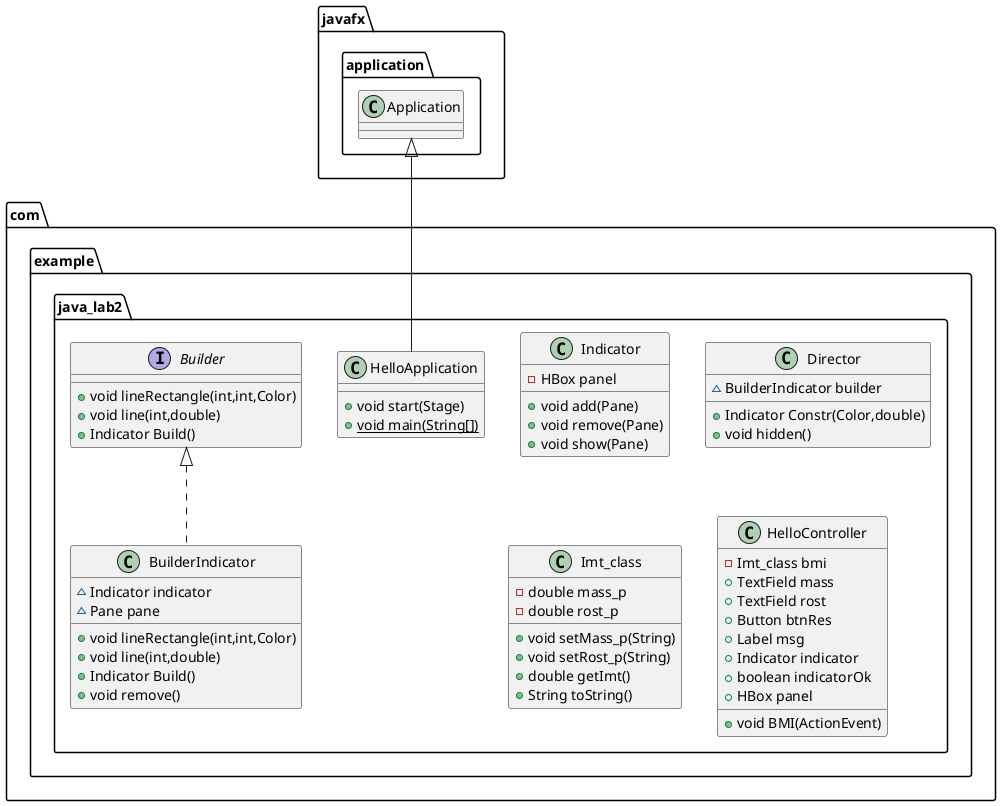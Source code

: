 @startuml
class com.example.java_lab2.Indicator {
- HBox panel
+ void add(Pane)
+ void remove(Pane)
+ void show(Pane)
}
class com.example.java_lab2.HelloApplication {
+ void start(Stage)
+ {static} void main(String[])
}
class com.example.java_lab2.BuilderIndicator {
~ Indicator indicator
~ Pane pane
+ void lineRectangle(int,int,Color)
+ void line(int,double)
+ Indicator Build()
+ void remove()
}
class com.example.java_lab2.Director {
~ BuilderIndicator builder
+ Indicator Constr(Color,double)
+ void hidden()
}
class com.example.java_lab2.Imt_class {
- double mass_p
- double rost_p
+ void setMass_p(String)
+ void setRost_p(String)
+ double getImt()
+ String toString()
}
interface com.example.java_lab2.Builder {
+ void lineRectangle(int,int,Color)
+ void line(int,double)
+ Indicator Build()
}
class com.example.java_lab2.HelloController {
- Imt_class bmi
+ TextField mass
+ TextField rost
+ Button btnRes
+ Label msg
+ Indicator indicator
+ boolean indicatorOk
+ HBox panel
+ void BMI(ActionEvent)
}


javafx.application.Application <|-- com.example.java_lab2.HelloApplication
com.example.java_lab2.Builder <|.. com.example.java_lab2.BuilderIndicator
@enduml